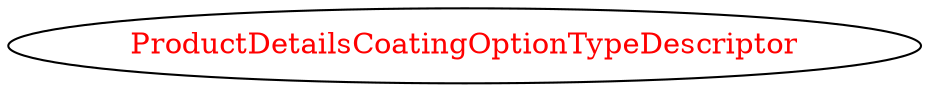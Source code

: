 digraph dependencyGraph {
 concentrate=true;
 ranksep="2.0";
 rankdir="LR"; 
 splines="ortho";
"ProductDetailsCoatingOptionTypeDescriptor" [fontcolor="red"];
}